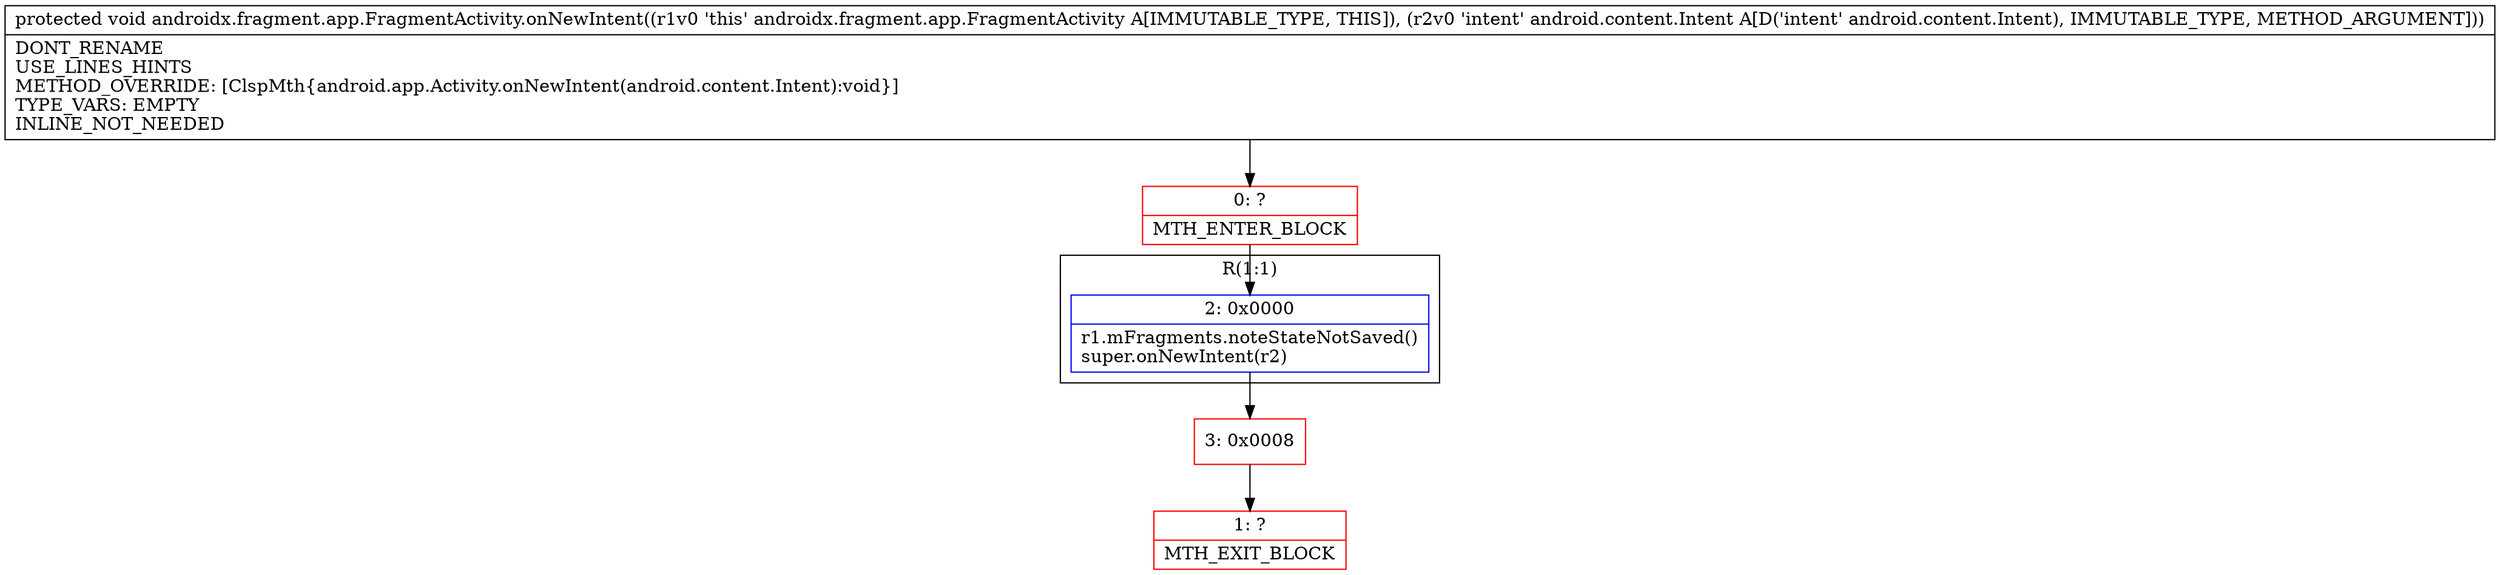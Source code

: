 digraph "CFG forandroidx.fragment.app.FragmentActivity.onNewIntent(Landroid\/content\/Intent;)V" {
subgraph cluster_Region_941784276 {
label = "R(1:1)";
node [shape=record,color=blue];
Node_2 [shape=record,label="{2\:\ 0x0000|r1.mFragments.noteStateNotSaved()\lsuper.onNewIntent(r2)\l}"];
}
Node_0 [shape=record,color=red,label="{0\:\ ?|MTH_ENTER_BLOCK\l}"];
Node_3 [shape=record,color=red,label="{3\:\ 0x0008}"];
Node_1 [shape=record,color=red,label="{1\:\ ?|MTH_EXIT_BLOCK\l}"];
MethodNode[shape=record,label="{protected void androidx.fragment.app.FragmentActivity.onNewIntent((r1v0 'this' androidx.fragment.app.FragmentActivity A[IMMUTABLE_TYPE, THIS]), (r2v0 'intent' android.content.Intent A[D('intent' android.content.Intent), IMMUTABLE_TYPE, METHOD_ARGUMENT]))  | DONT_RENAME\lUSE_LINES_HINTS\lMETHOD_OVERRIDE: [ClspMth\{android.app.Activity.onNewIntent(android.content.Intent):void\}]\lTYPE_VARS: EMPTY\lINLINE_NOT_NEEDED\l}"];
MethodNode -> Node_0;Node_2 -> Node_3;
Node_0 -> Node_2;
Node_3 -> Node_1;
}

